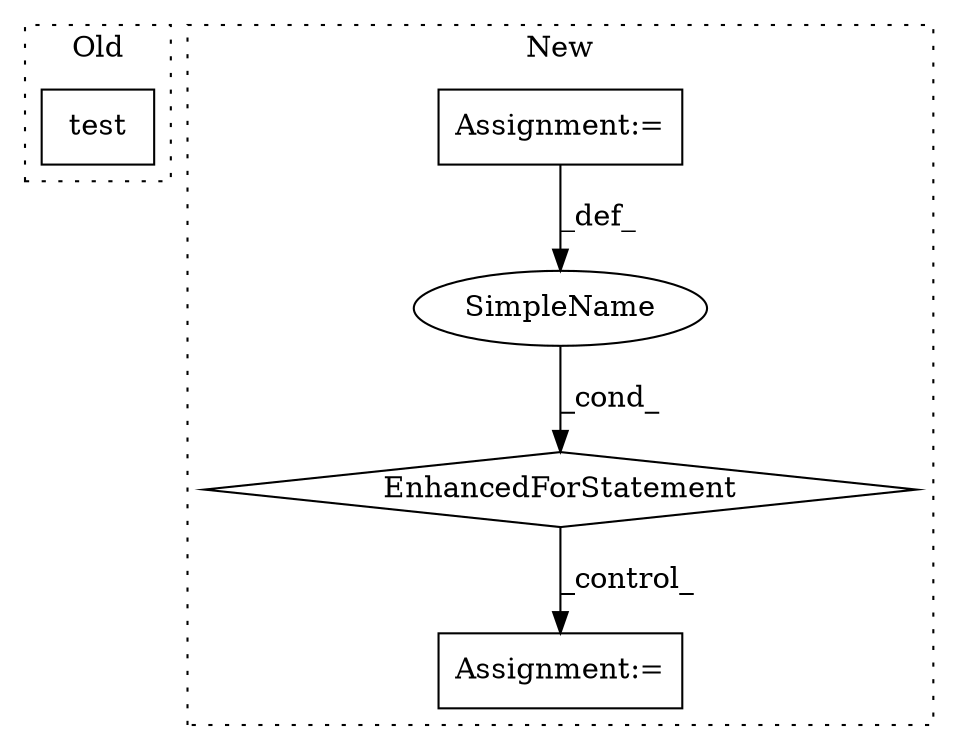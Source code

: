 digraph G {
subgraph cluster0 {
1 [label="test" a="32" s="6674,6714" l="5,1" shape="box"];
label = "Old";
style="dotted";
}
subgraph cluster1 {
2 [label="EnhancedForStatement" a="70" s="7807,7986" l="82,2" shape="diamond"];
3 [label="Assignment:=" a="7" s="8302" l="1" shape="box"];
4 [label="SimpleName" a="42" s="7897" l="14" shape="ellipse"];
5 [label="Assignment:=" a="7" s="7807,7986" l="82,2" shape="box"];
label = "New";
style="dotted";
}
2 -> 3 [label="_control_"];
4 -> 2 [label="_cond_"];
5 -> 4 [label="_def_"];
}